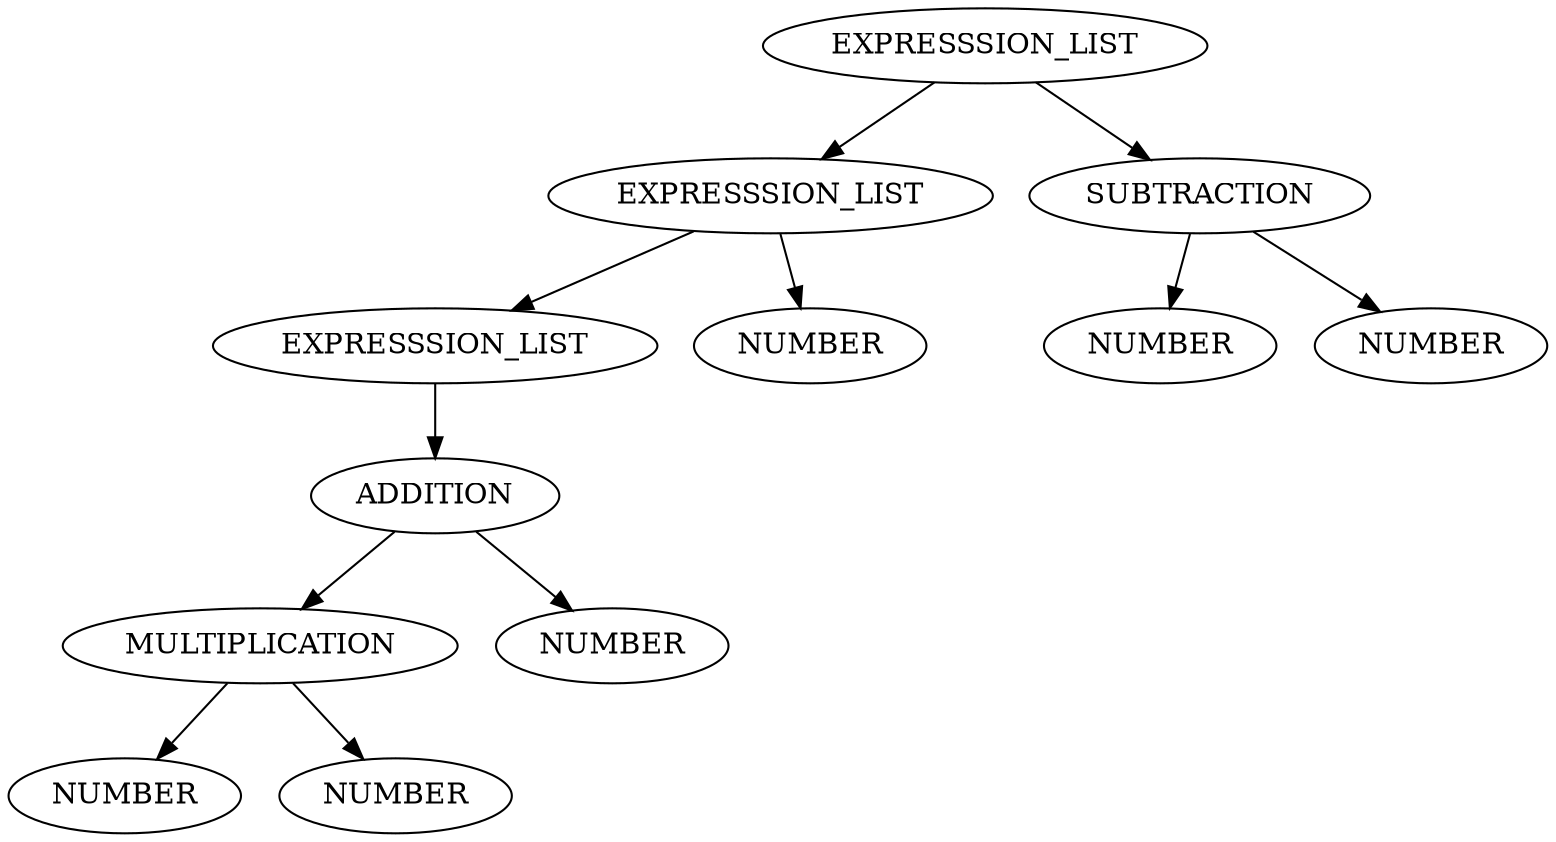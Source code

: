 digraph G{
EXPRESSSION_LIST_11[label="EXPRESSSION_LIST"]
EXPRESSSION_LIST_11 -> EXPRESSSION_LIST_7
EXPRESSSION_LIST_7[label="EXPRESSSION_LIST"]
EXPRESSSION_LIST_7 -> EXPRESSSION_LIST_5
EXPRESSSION_LIST_5[label="EXPRESSSION_LIST"]
EXPRESSSION_LIST_5 -> ADDITION_4
ADDITION_4[label="ADDITION"]
ADDITION_4 -> MULTIPLICATION_2
MULTIPLICATION_2[label="MULTIPLICATION"]
MULTIPLICATION_2 -> NUMBER_0_2
NUMBER_0_2[label="NUMBER"]
MULTIPLICATION_2 -> NUMBER_1_2
NUMBER_1_2[label="NUMBER"]
ADDITION_4 -> NUMBER_3_3
NUMBER_3_3[label="NUMBER"]
EXPRESSSION_LIST_7 -> NUMBER_6_56
NUMBER_6_56[label="NUMBER"]
EXPRESSSION_LIST_11 -> SUBTRACTION_10
SUBTRACTION_10[label="SUBTRACTION"]
SUBTRACTION_10 -> NUMBER_8_23
NUMBER_8_23[label="NUMBER"]
SUBTRACTION_10 -> NUMBER_9_56
NUMBER_9_56[label="NUMBER"]
}

